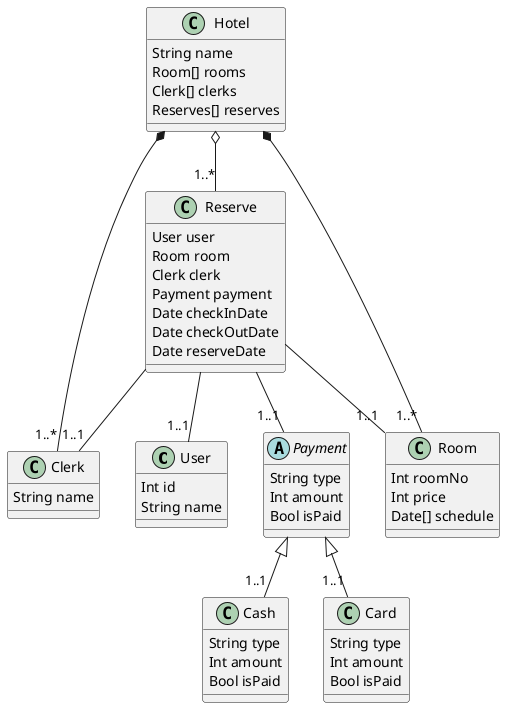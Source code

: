 @startuml
class User
User : Int id
User : String name

class Clerk
Clerk : String name

class Reserve
Reserve : User user
Reserve : Room room
Reserve : Clerk clerk
Reserve : Payment payment
Reserve : Date checkInDate
Reserve : Date checkOutDate
Reserve : Date reserveDate

class Room
Room : Int roomNo
Room : Int price
Room : Date[] schedule

abstract class Payment
Payment : String type
Payment : Int amount
Payment : Bool isPaid

class Cash
Cash : String type
Cash : Int amount
Cash : Bool isPaid

class Card
Card : String type
Card : Int amount
Card : Bool isPaid

class Hotel
Hotel : String name
Hotel : Room[] rooms
Hotel : Clerk[] clerks
Hotel : Reserves[] reserves

Hotel *-- "1..*" Room
Hotel *-- "1..*" Clerk
Hotel o-- "1..*" Reserve
Reserve -- "1..1" User
Reserve -- "1..1" Room
Reserve -- "1..1" Payment
Reserve -- "1..1" Clerk
Payment <|-- "1..1" Cash
Payment <|-- "1..1" Card
@enduml